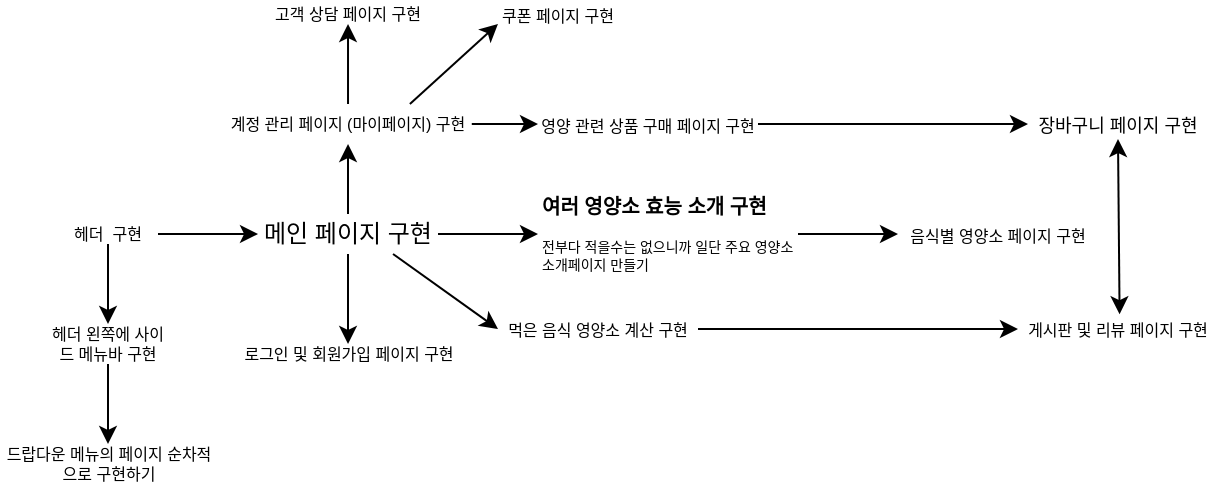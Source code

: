 <mxfile>
    <diagram id="5F8KjbS_CrTBBmqOl5dR" name="Page-1">
        <mxGraphModel dx="437" dy="430" grid="1" gridSize="10" guides="1" tooltips="1" connect="1" arrows="1" fold="1" page="1" pageScale="1" pageWidth="850" pageHeight="1100" math="0" shadow="0">
            <root>
                <mxCell id="0"/>
                <mxCell id="1" parent="0"/>
                <mxCell id="4" style="edgeStyle=none;html=1;entryX=0;entryY=0.5;entryDx=0;entryDy=0;" parent="1" source="2" target="5" edge="1">
                    <mxGeometry relative="1" as="geometry">
                        <mxPoint x="140" y="135" as="targetPoint"/>
                    </mxGeometry>
                </mxCell>
                <mxCell id="31" style="edgeStyle=none;html=1;" parent="1" source="2" target="32" edge="1">
                    <mxGeometry relative="1" as="geometry">
                        <mxPoint x="65" y="180" as="targetPoint"/>
                    </mxGeometry>
                </mxCell>
                <mxCell id="2" value="헤더&amp;nbsp; 구현" style="text;html=1;align=center;verticalAlign=middle;whiteSpace=wrap;rounded=0;fontSize=8;" parent="1" vertex="1">
                    <mxGeometry x="40" y="130" width="50" height="10" as="geometry"/>
                </mxCell>
                <mxCell id="7" style="edgeStyle=none;html=1;entryX=0.5;entryY=0;entryDx=0;entryDy=0;" parent="1" source="5" target="9" edge="1">
                    <mxGeometry relative="1" as="geometry">
                        <mxPoint x="155" y="-10" as="targetPoint"/>
                    </mxGeometry>
                </mxCell>
                <mxCell id="10" style="edgeStyle=none;html=1;entryX=0.5;entryY=1;entryDx=0;entryDy=0;" parent="1" source="5" target="12" edge="1">
                    <mxGeometry relative="1" as="geometry">
                        <mxPoint x="185" y="80" as="targetPoint"/>
                    </mxGeometry>
                </mxCell>
                <mxCell id="33" style="edgeStyle=none;html=1;entryX=0;entryY=0.5;entryDx=0;entryDy=0;" parent="1" source="5" target="44" edge="1">
                    <mxGeometry relative="1" as="geometry">
                        <mxPoint x="280" y="135.0" as="targetPoint"/>
                    </mxGeometry>
                </mxCell>
                <mxCell id="35" style="edgeStyle=none;html=1;exitX=0.75;exitY=1;exitDx=0;exitDy=0;entryX=0;entryY=0.5;entryDx=0;entryDy=0;" parent="1" source="5" target="14" edge="1">
                    <mxGeometry relative="1" as="geometry">
                        <mxPoint x="260" y="180" as="targetPoint"/>
                    </mxGeometry>
                </mxCell>
                <mxCell id="5" value="메인 페이지 구현" style="text;html=1;align=center;verticalAlign=middle;whiteSpace=wrap;rounded=0;" parent="1" vertex="1">
                    <mxGeometry x="140.01" y="125" width="90" height="20" as="geometry"/>
                </mxCell>
                <mxCell id="9" value="로그인 및 회원가입&amp;nbsp;&lt;span style=&quot;background-color: transparent;&quot;&gt;페이지 구현&lt;/span&gt;" style="text;html=1;align=center;verticalAlign=middle;whiteSpace=wrap;rounded=0;fontSize=8;" parent="1" vertex="1">
                    <mxGeometry x="127.51" y="190" width="115" height="10" as="geometry"/>
                </mxCell>
                <mxCell id="22" style="edgeStyle=none;html=1;entryX=0;entryY=0.5;entryDx=0;entryDy=0;" parent="1" source="12" target="23" edge="1">
                    <mxGeometry relative="1" as="geometry">
                        <mxPoint x="260" y="-122" as="targetPoint"/>
                    </mxGeometry>
                </mxCell>
                <mxCell id="29" style="edgeStyle=none;html=1;entryX=0.5;entryY=1;entryDx=0;entryDy=0;" parent="1" source="12" target="30" edge="1">
                    <mxGeometry relative="1" as="geometry">
                        <mxPoint x="60" y="-130" as="targetPoint"/>
                    </mxGeometry>
                </mxCell>
                <mxCell id="36" style="edgeStyle=none;html=1;exitX=0.75;exitY=0;exitDx=0;exitDy=0;entryX=0;entryY=1;entryDx=0;entryDy=0;" parent="1" source="12" target="37" edge="1">
                    <mxGeometry relative="1" as="geometry">
                        <mxPoint x="280" y="40" as="targetPoint"/>
                    </mxGeometry>
                </mxCell>
                <mxCell id="12" value="계정 관리 페이지 &lt;span style=&quot;background-color: transparent;&quot;&gt;(마이페이지) 구현&lt;/span&gt;" style="text;html=1;align=center;verticalAlign=middle;whiteSpace=wrap;rounded=0;fontSize=8;" parent="1" vertex="1">
                    <mxGeometry x="123.14" y="70" width="123.75" height="20" as="geometry"/>
                </mxCell>
                <mxCell id="27" style="edgeStyle=none;html=1;entryX=0;entryY=0.5;entryDx=0;entryDy=0;" parent="1" source="14" target="28" edge="1">
                    <mxGeometry relative="1" as="geometry">
                        <mxPoint x="610" y="135" as="targetPoint"/>
                    </mxGeometry>
                </mxCell>
                <mxCell id="14" value="먹은 음식 영양소 계산 구현" style="text;html=1;align=center;verticalAlign=middle;whiteSpace=wrap;rounded=0;fontSize=8;" parent="1" vertex="1">
                    <mxGeometry x="260" y="175" width="100" height="15" as="geometry"/>
                </mxCell>
                <mxCell id="19" value="&lt;font style=&quot;font-size: 9px;&quot;&gt;장바구니 페이지 구현&lt;/font&gt;" style="text;html=1;align=center;verticalAlign=middle;whiteSpace=wrap;rounded=0;fontSize=10;" parent="1" vertex="1">
                    <mxGeometry x="525" y="72.5" width="90" height="15" as="geometry"/>
                </mxCell>
                <mxCell id="24" style="edgeStyle=none;html=1;entryX=0;entryY=0.5;entryDx=0;entryDy=0;exitX=1;exitY=0.5;exitDx=0;exitDy=0;" parent="1" source="23" target="19" edge="1">
                    <mxGeometry relative="1" as="geometry"/>
                </mxCell>
                <mxCell id="23" value="&lt;font style=&quot;font-size: 8px;&quot;&gt;영양 관련 상품 구매 페이지 구현&lt;/font&gt;" style="text;html=1;align=center;verticalAlign=middle;whiteSpace=wrap;rounded=0;fontSize=10;" parent="1" vertex="1">
                    <mxGeometry x="280" y="72.5" width="110" height="15" as="geometry"/>
                </mxCell>
                <mxCell id="28" value="게시판 및 리뷰 페이지 구현" style="text;html=1;align=center;verticalAlign=middle;whiteSpace=wrap;rounded=0;fontSize=8;" parent="1" vertex="1">
                    <mxGeometry x="520" y="177.5" width="100" height="10" as="geometry"/>
                </mxCell>
                <mxCell id="30" value="고객 상담 페이지 구현" style="text;html=1;align=center;verticalAlign=middle;whiteSpace=wrap;rounded=0;fontSize=8;" parent="1" vertex="1">
                    <mxGeometry x="140.01" y="20" width="90" height="10" as="geometry"/>
                </mxCell>
                <mxCell id="46" style="edgeStyle=none;html=1;" parent="1" source="32" target="48" edge="1">
                    <mxGeometry relative="1" as="geometry">
                        <mxPoint x="65" y="250" as="targetPoint"/>
                    </mxGeometry>
                </mxCell>
                <mxCell id="32" value="헤더 왼쪽에 사이드 메뉴바 구현" style="text;html=1;align=center;verticalAlign=middle;whiteSpace=wrap;rounded=0;fontSize=8;" parent="1" vertex="1">
                    <mxGeometry x="35" y="180" width="60" height="20" as="geometry"/>
                </mxCell>
                <mxCell id="38" style="edgeStyle=none;html=1;exitX=1;exitY=0.5;exitDx=0;exitDy=0;entryX=0;entryY=0.5;entryDx=0;entryDy=0;" parent="1" source="44" target="39" edge="1">
                    <mxGeometry relative="1" as="geometry">
                        <mxPoint x="345" y="150" as="targetPoint"/>
                        <mxPoint x="410" y="135.0" as="sourcePoint"/>
                    </mxGeometry>
                </mxCell>
                <mxCell id="37" value="&lt;font style=&quot;font-size: 8px;&quot;&gt;쿠폰 페이지 구현&lt;/font&gt;" style="text;html=1;align=center;verticalAlign=middle;whiteSpace=wrap;rounded=0;" parent="1" vertex="1">
                    <mxGeometry x="260" y="20" width="60" height="10" as="geometry"/>
                </mxCell>
                <mxCell id="39" value="&lt;font style=&quot;font-size: 8px;&quot;&gt;음식별 영양소 페이지 구현&lt;/font&gt;" style="text;html=1;align=center;verticalAlign=middle;whiteSpace=wrap;rounded=0;" parent="1" vertex="1">
                    <mxGeometry x="460" y="127.5" width="100" height="15" as="geometry"/>
                </mxCell>
                <mxCell id="42" value="" style="endArrow=classic;startArrow=classic;html=1;entryX=0.5;entryY=1;entryDx=0;entryDy=0;exitX=0.508;exitY=-0.24;exitDx=0;exitDy=0;exitPerimeter=0;" parent="1" source="28" target="19" edge="1">
                    <mxGeometry width="50" height="50" relative="1" as="geometry">
                        <mxPoint x="430" y="150" as="sourcePoint"/>
                        <mxPoint x="480" y="100" as="targetPoint"/>
                    </mxGeometry>
                </mxCell>
                <mxCell id="44" value="&lt;h1 style=&quot;margin-top: 0px;&quot;&gt;&lt;font size=&quot;1&quot;&gt;여러 영양소 효능 소개 구현&lt;/font&gt;&lt;/h1&gt;&lt;p&gt;전부다 적을수는 없으니까 일단 주요 영양소 소개페이지 만들기&lt;/p&gt;" style="text;html=1;whiteSpace=wrap;overflow=hidden;rounded=0;fontSize=7;" parent="1" vertex="1">
                    <mxGeometry x="280" y="105" width="130" height="60" as="geometry"/>
                </mxCell>
                <mxCell id="48" value="드랍다운 메뉴의 페이지 순차적으로 구현하기" style="text;html=1;align=center;verticalAlign=middle;whiteSpace=wrap;rounded=0;fontSize=8;" parent="1" vertex="1">
                    <mxGeometry x="11.57" y="240" width="106.86" height="20" as="geometry"/>
                </mxCell>
            </root>
        </mxGraphModel>
    </diagram>
</mxfile>